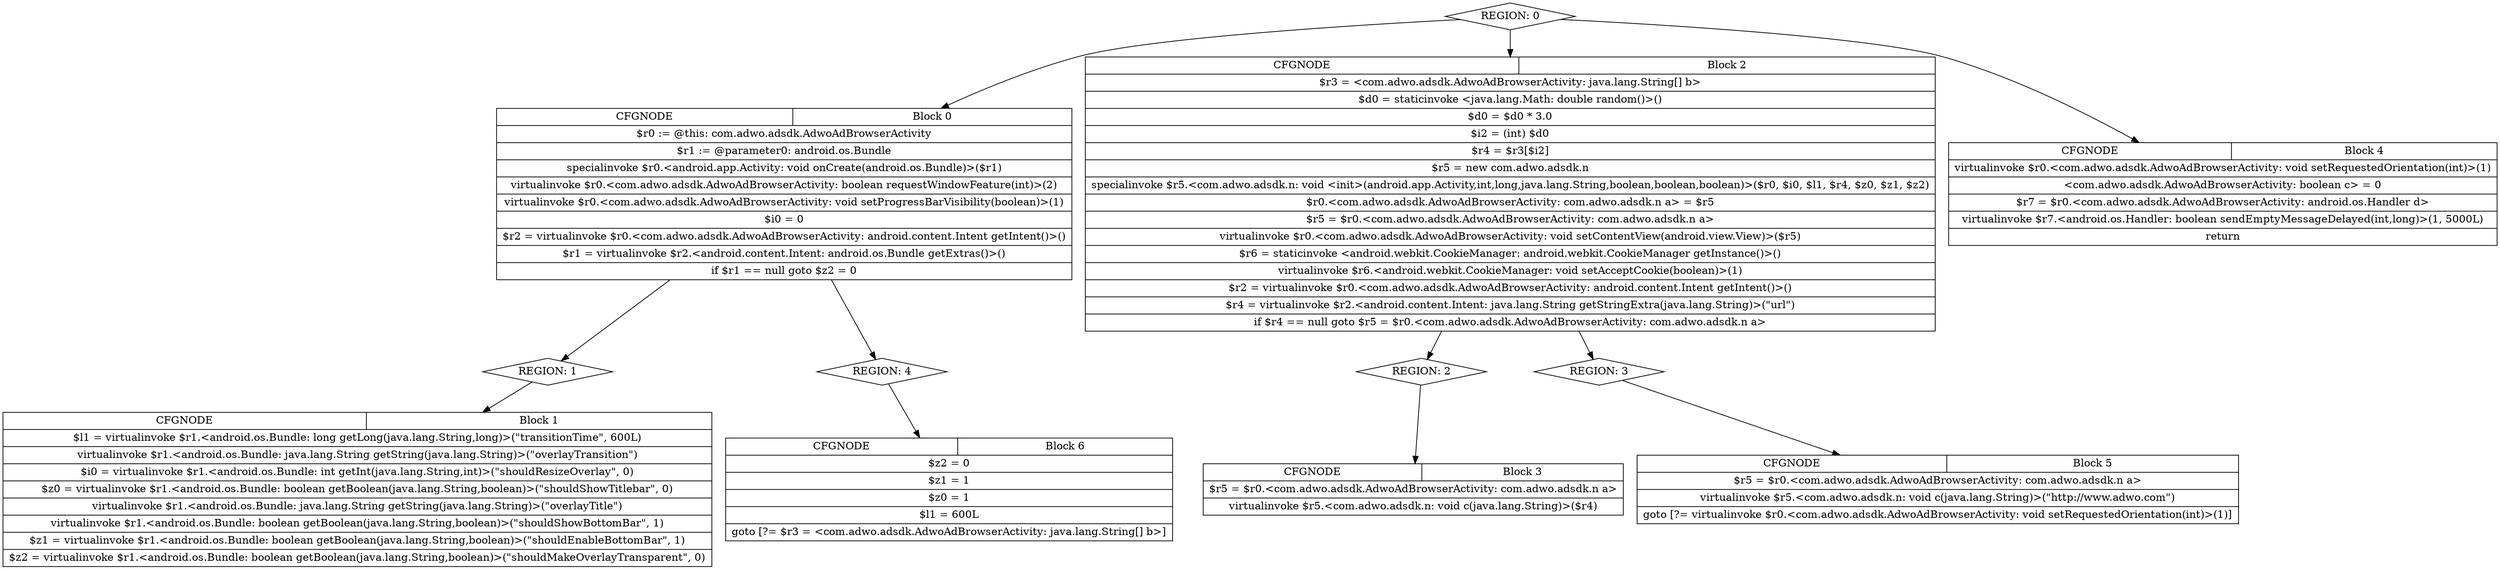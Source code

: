 digraph "onCreate" {
    node [shape=record];
    "REGION: 0" [shape=diamond,];
    "CFGNODE: Block #0" [label="{{ CFGNODE| Block 0}|$r0 := @this: com.adwo.adsdk.AdwoAdBrowserActivity|$r1 := @parameter0: android.os.Bundle|specialinvoke $r0.\<android.app.Activity: void onCreate(android.os.Bundle)\>($r1)|virtualinvoke $r0.\<com.adwo.adsdk.AdwoAdBrowserActivity: boolean requestWindowFeature(int)\>(2)|virtualinvoke $r0.\<com.adwo.adsdk.AdwoAdBrowserActivity: void setProgressBarVisibility(boolean)\>(1)|$i0 = 0|$r2 = virtualinvoke $r0.\<com.adwo.adsdk.AdwoAdBrowserActivity: android.content.Intent getIntent()\>()|$r1 = virtualinvoke $r2.\<android.content.Intent: android.os.Bundle getExtras()\>()|if $r1 == null goto $z2 = 0}",];
    "REGION: 0"->"CFGNODE: Block #0";
    "CFGNODE: Block #2" [label="{{ CFGNODE| Block 2}|$r3 = \<com.adwo.adsdk.AdwoAdBrowserActivity: java.lang.String[] b\>|$d0 = staticinvoke \<java.lang.Math: double random()\>()|$d0 = $d0 * 3.0|$i2 = (int) $d0|$r4 = $r3[$i2]|$r5 = new com.adwo.adsdk.n|specialinvoke $r5.\<com.adwo.adsdk.n: void \<init\>(android.app.Activity,int,long,java.lang.String,boolean,boolean,boolean)\>($r0, $i0, $l1, $r4, $z0, $z1, $z2)|$r0.\<com.adwo.adsdk.AdwoAdBrowserActivity: com.adwo.adsdk.n a\> = $r5|$r5 = $r0.\<com.adwo.adsdk.AdwoAdBrowserActivity: com.adwo.adsdk.n a\>|virtualinvoke $r0.\<com.adwo.adsdk.AdwoAdBrowserActivity: void setContentView(android.view.View)\>($r5)|$r6 = staticinvoke \<android.webkit.CookieManager: android.webkit.CookieManager getInstance()\>()|virtualinvoke $r6.\<android.webkit.CookieManager: void setAcceptCookie(boolean)\>(1)|$r2 = virtualinvoke $r0.\<com.adwo.adsdk.AdwoAdBrowserActivity: android.content.Intent getIntent()\>()|$r4 = virtualinvoke $r2.\<android.content.Intent: java.lang.String getStringExtra(java.lang.String)\>(\"url\")|if $r4 == null goto $r5 = $r0.\<com.adwo.adsdk.AdwoAdBrowserActivity: com.adwo.adsdk.n a\>}",];
    "REGION: 0"->"CFGNODE: Block #2";
    "CFGNODE: Block #4" [label="{{ CFGNODE| Block 4}|virtualinvoke $r0.\<com.adwo.adsdk.AdwoAdBrowserActivity: void setRequestedOrientation(int)\>(1)|\<com.adwo.adsdk.AdwoAdBrowserActivity: boolean c\> = 0|$r7 = $r0.\<com.adwo.adsdk.AdwoAdBrowserActivity: android.os.Handler d\>|virtualinvoke $r7.\<android.os.Handler: boolean sendEmptyMessageDelayed(int,long)\>(1, 5000L)|return}",];
    "REGION: 0"->"CFGNODE: Block #4";
    "REGION: 1" [shape=diamond,];
    "CFGNODE: Block #0"->"REGION: 1";
    "REGION: 4" [shape=diamond,];
    "CFGNODE: Block #0"->"REGION: 4";
    "CFGNODE: Block #6" [label="{{ CFGNODE| Block 6}|$z2 = 0|$z1 = 1|$z0 = 1|$l1 = 600L|goto [?= $r3 = \<com.adwo.adsdk.AdwoAdBrowserActivity: java.lang.String[] b\>]}",];
    "REGION: 4"->"CFGNODE: Block #6";
    "CFGNODE: Block #1" [label="{{ CFGNODE| Block 1}|$l1 = virtualinvoke $r1.\<android.os.Bundle: long getLong(java.lang.String,long)\>(\"transitionTime\", 600L)|virtualinvoke $r1.\<android.os.Bundle: java.lang.String getString(java.lang.String)\>(\"overlayTransition\")|$i0 = virtualinvoke $r1.\<android.os.Bundle: int getInt(java.lang.String,int)\>(\"shouldResizeOverlay\", 0)|$z0 = virtualinvoke $r1.\<android.os.Bundle: boolean getBoolean(java.lang.String,boolean)\>(\"shouldShowTitlebar\", 0)|virtualinvoke $r1.\<android.os.Bundle: java.lang.String getString(java.lang.String)\>(\"overlayTitle\")|virtualinvoke $r1.\<android.os.Bundle: boolean getBoolean(java.lang.String,boolean)\>(\"shouldShowBottomBar\", 1)|$z1 = virtualinvoke $r1.\<android.os.Bundle: boolean getBoolean(java.lang.String,boolean)\>(\"shouldEnableBottomBar\", 1)|$z2 = virtualinvoke $r1.\<android.os.Bundle: boolean getBoolean(java.lang.String,boolean)\>(\"shouldMakeOverlayTransparent\", 0)}",];
    "REGION: 1"->"CFGNODE: Block #1";
    "REGION: 2" [shape=diamond,];
    "CFGNODE: Block #2"->"REGION: 2";
    "REGION: 3" [shape=diamond,];
    "CFGNODE: Block #2"->"REGION: 3";
    "CFGNODE: Block #3" [label="{{ CFGNODE| Block 3}|$r5 = $r0.\<com.adwo.adsdk.AdwoAdBrowserActivity: com.adwo.adsdk.n a\>|virtualinvoke $r5.\<com.adwo.adsdk.n: void c(java.lang.String)\>($r4)}",];
    "REGION: 2"->"CFGNODE: Block #3";
    "CFGNODE: Block #5" [label="{{ CFGNODE| Block 5}|$r5 = $r0.\<com.adwo.adsdk.AdwoAdBrowserActivity: com.adwo.adsdk.n a\>|virtualinvoke $r5.\<com.adwo.adsdk.n: void c(java.lang.String)\>(\"http://www.adwo.com\")|goto [?= virtualinvoke $r0.\<com.adwo.adsdk.AdwoAdBrowserActivity: void setRequestedOrientation(int)\>(1)]}",];
    "REGION: 3"->"CFGNODE: Block #5";
}
